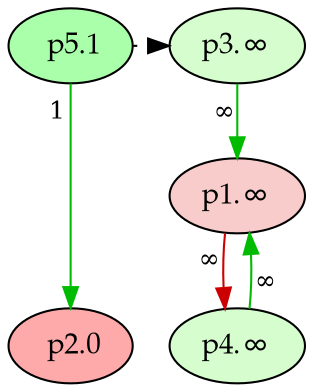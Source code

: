 digraph {
    rankdir="TB"
    node [style=filled fontname="Palatino" fontsize=14]
    node [fillcolor="#AAFFAA"]
    "5" [label=" p5.1"]
    node [fillcolor="#FFAAAA"]
    "2" [label=" p2.0"]
    node [fillcolor="#d5fdce"]
    "3" [label="p3.∞"]
    "4" [label="p4.∞"]
    node [fillcolor="#f7cccb"]
    "1" [label="p1.∞"]
    edge[labeldistance=1.5 fontsize=12]
    edge [color="#00BB00" style="solid" dir="forward" taillabel="∞"]
           "3" -> "1" 
           "4" -> "1" 
    edge [color="#00BB00" style="solid" dir="forward" taillabel="1"]
           "5" -> "2" 
    edge [color="#CC0000" style="solid" dir="forward" taillabel="∞"]
           "1" -> "4" 
    edge [color="black" style="dotted" dir="forward" taillabel="" constraint=false]
           "5" -> "3" 
    {rank = max 2}
    {rank = min 5}
}
